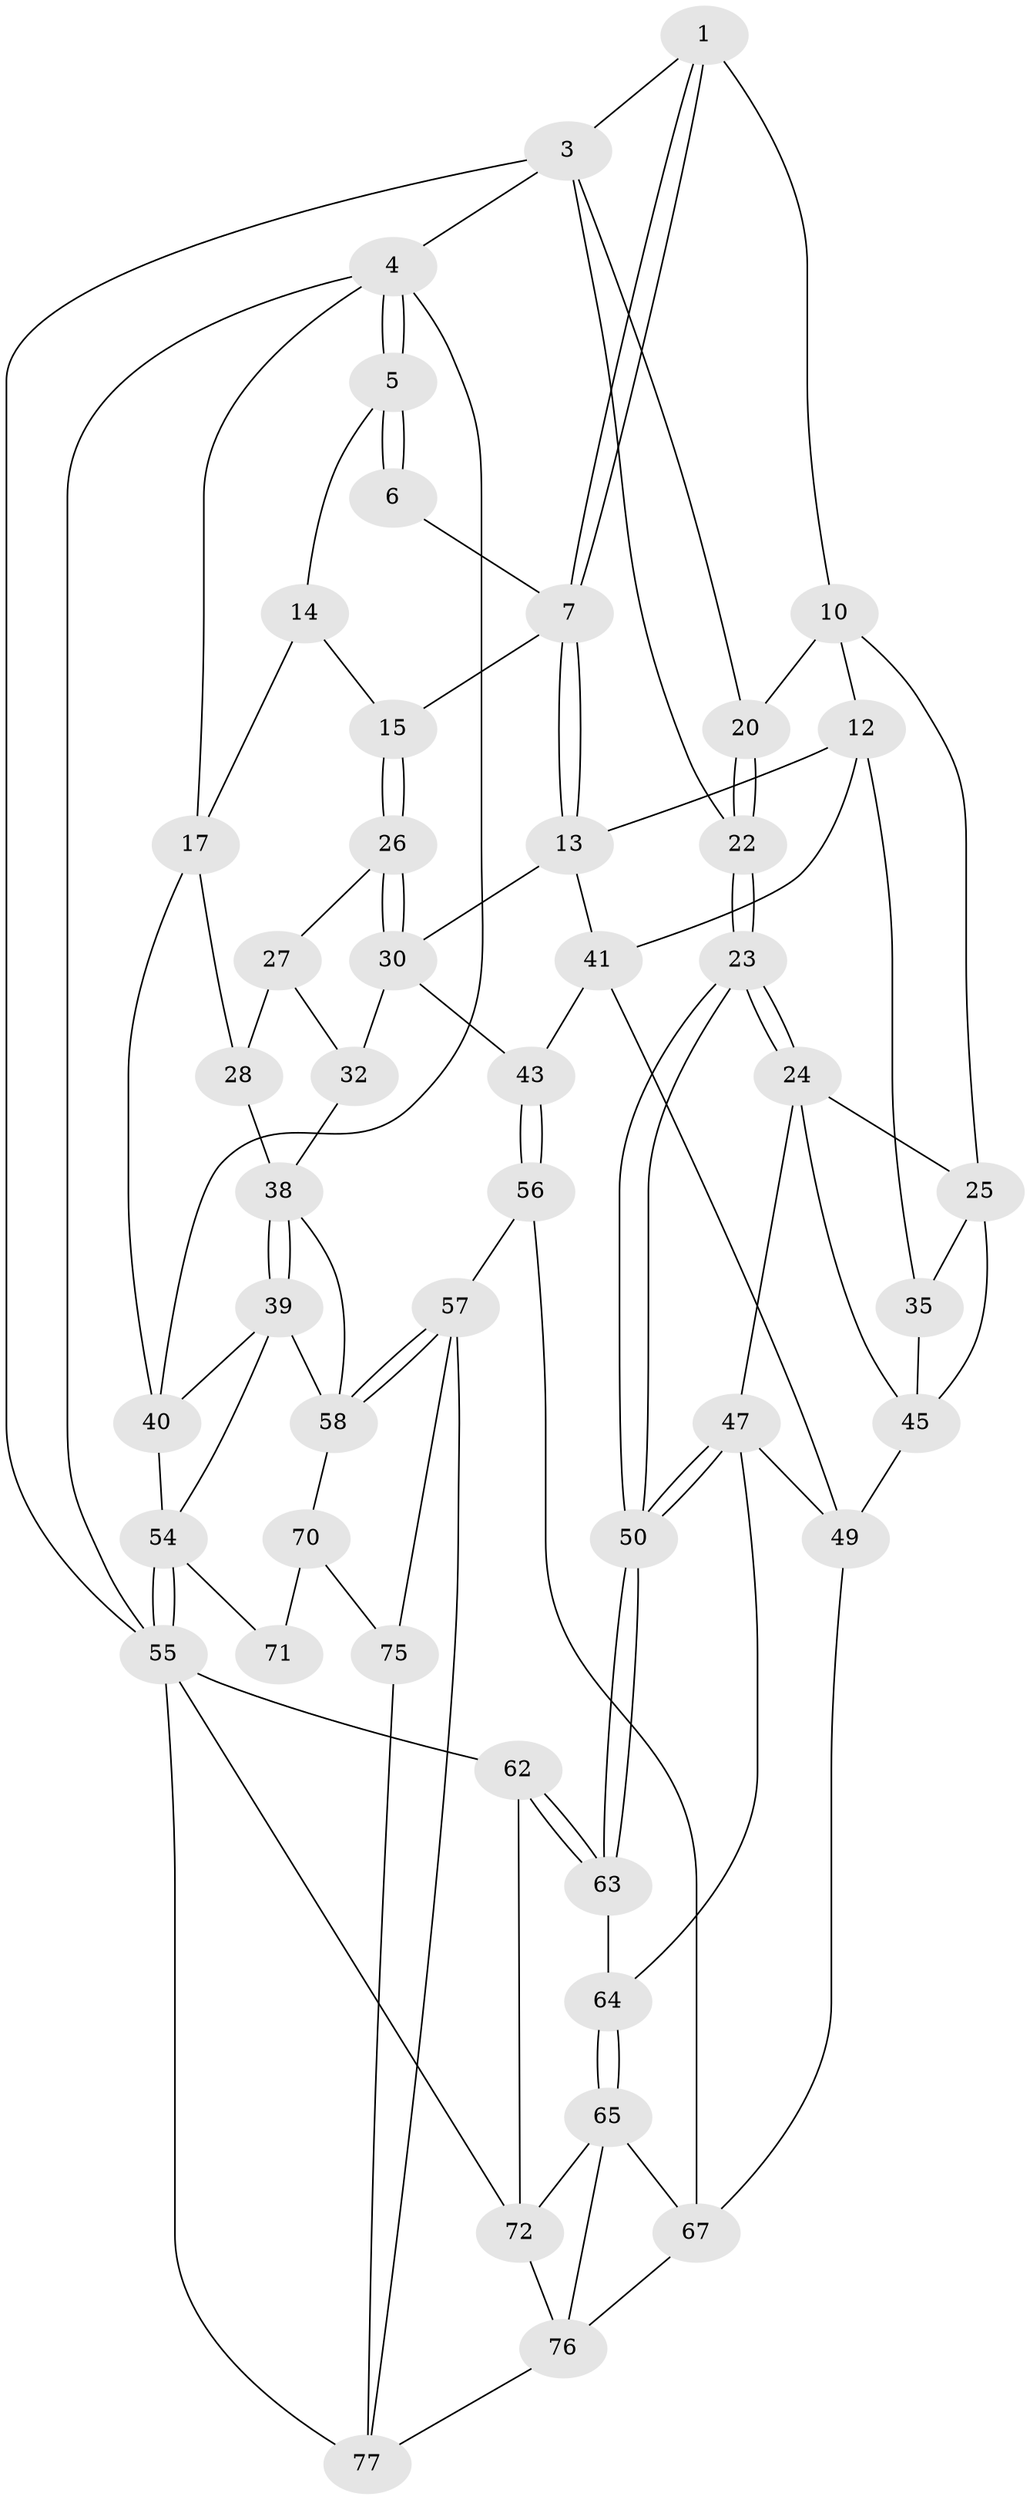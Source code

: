 // Generated by graph-tools (version 1.1) at 2025/52/02/27/25 19:52:42]
// undirected, 48 vertices, 104 edges
graph export_dot {
graph [start="1"]
  node [color=gray90,style=filled];
  1 [pos="+0.6218725850619796+0",super="+2"];
  3 [pos="+1+0",super="+21"];
  4 [pos="+0+0",super="+19"];
  5 [pos="+0+0"];
  6 [pos="+0.4078917012123104+0",super="+9"];
  7 [pos="+0.5303282304718174+0.21893037211449612",super="+8"];
  10 [pos="+0.7984262322178699+0.1563877454054246",super="+11"];
  12 [pos="+0.666335017302087+0.30388258679617525",super="+36"];
  13 [pos="+0.5689964113368609+0.28089645680256936",super="+29"];
  14 [pos="+0.3277150775700881+0.11251650774461454",super="+16"];
  15 [pos="+0.3103760122969124+0.2613004086148161"];
  17 [pos="+0.005072714752444715+0.1603184742307115",super="+18"];
  20 [pos="+0.8594616604830084+0.1520308305880136"];
  22 [pos="+1+0.22982805453025393"];
  23 [pos="+1+0.2518654724325997"];
  24 [pos="+0.9598052406079269+0.33279864229751677",super="+44"];
  25 [pos="+0.7788266637894182+0.2707058706542465",super="+34"];
  26 [pos="+0.31975475130579145+0.3185026970621032"];
  27 [pos="+0.3023998724856661+0.3608021666964097",super="+33"];
  28 [pos="+0.13913737382060415+0.34329421815688144",super="+37"];
  30 [pos="+0.4196902550308407+0.37376107447859896",super="+31"];
  32 [pos="+0.3411430809828835+0.46988558944732367"];
  35 [pos="+0.8011435520947368+0.43407282359093935"];
  38 [pos="+0.18599491626491135+0.4519180781240283",super="+51"];
  39 [pos="+0.15769580065061162+0.5274472291202463",super="+60"];
  40 [pos="+0.13731666858640373+0.5273795959434422",super="+53"];
  41 [pos="+0.6701948011735221+0.5661910768606276",super="+42"];
  43 [pos="+0.48426934110872505+0.5105748387630024"];
  45 [pos="+0.8985751123434133+0.4137992826468207",super="+46"];
  47 [pos="+0.9336925498624324+0.48388801742628634",super="+48"];
  49 [pos="+0.829841941385651+0.49800635462486903",super="+52"];
  50 [pos="+1+0.5494745731225903"];
  54 [pos="+0+0.6938204418817576",super="+69"];
  55 [pos="+0+1",super="+61"];
  56 [pos="+0.38017343571487966+0.7386603332042538"];
  57 [pos="+0.3575179564142661+0.7397019633075049",super="+74"];
  58 [pos="+0.3161528627521396+0.7076148511947097",super="+59"];
  62 [pos="+1+0.7710977352946103"];
  63 [pos="+1+0.584663813222118"];
  64 [pos="+0.9303739747993317+0.5803166138438128"];
  65 [pos="+0.8091346650649048+0.7474226488824002",super="+66"];
  67 [pos="+0.7138375242199063+0.7170293440743049",super="+68"];
  70 [pos="+0.1735354399906644+0.7636208814269331",super="+73"];
  71 [pos="+0.040036949829985305+0.7940765808154616"];
  72 [pos="+0.8391335325209113+0.7635836228898627",super="+78"];
  75 [pos="+0.16292262106025046+0.9664955220993432"];
  76 [pos="+0.5460249220778528+1",super="+79"];
  77 [pos="+0.4151165699925897+1",super="+80"];
  1 -- 7;
  1 -- 7;
  1 -- 10;
  1 -- 3;
  3 -- 4;
  3 -- 20;
  3 -- 22;
  3 -- 55;
  4 -- 5;
  4 -- 5;
  4 -- 55;
  4 -- 40;
  4 -- 17;
  5 -- 6;
  5 -- 6;
  5 -- 14;
  6 -- 7;
  7 -- 13;
  7 -- 13;
  7 -- 15;
  10 -- 20;
  10 -- 25;
  10 -- 12;
  12 -- 13;
  12 -- 41;
  12 -- 35;
  13 -- 30;
  13 -- 41;
  14 -- 17;
  14 -- 15;
  15 -- 26;
  15 -- 26;
  17 -- 28;
  17 -- 40;
  20 -- 22;
  20 -- 22;
  22 -- 23;
  22 -- 23;
  23 -- 24;
  23 -- 24;
  23 -- 50;
  23 -- 50;
  24 -- 25;
  24 -- 45;
  24 -- 47;
  25 -- 35;
  25 -- 45;
  26 -- 27;
  26 -- 30;
  26 -- 30;
  27 -- 28 [weight=2];
  27 -- 32;
  28 -- 38;
  30 -- 32;
  30 -- 43;
  32 -- 38;
  35 -- 45;
  38 -- 39;
  38 -- 39;
  38 -- 58;
  39 -- 40;
  39 -- 58;
  39 -- 54;
  40 -- 54;
  41 -- 49;
  41 -- 43;
  43 -- 56;
  43 -- 56;
  45 -- 49;
  47 -- 50;
  47 -- 50;
  47 -- 64;
  47 -- 49;
  49 -- 67;
  50 -- 63;
  50 -- 63;
  54 -- 55;
  54 -- 55;
  54 -- 71;
  55 -- 77;
  55 -- 72;
  55 -- 62;
  56 -- 57;
  56 -- 67;
  57 -- 58;
  57 -- 58;
  57 -- 75;
  57 -- 77;
  58 -- 70;
  62 -- 63;
  62 -- 63;
  62 -- 72;
  63 -- 64;
  64 -- 65;
  64 -- 65;
  65 -- 72;
  65 -- 67;
  65 -- 76;
  67 -- 76;
  70 -- 71 [weight=2];
  70 -- 75;
  72 -- 76;
  75 -- 77;
  76 -- 77;
}
